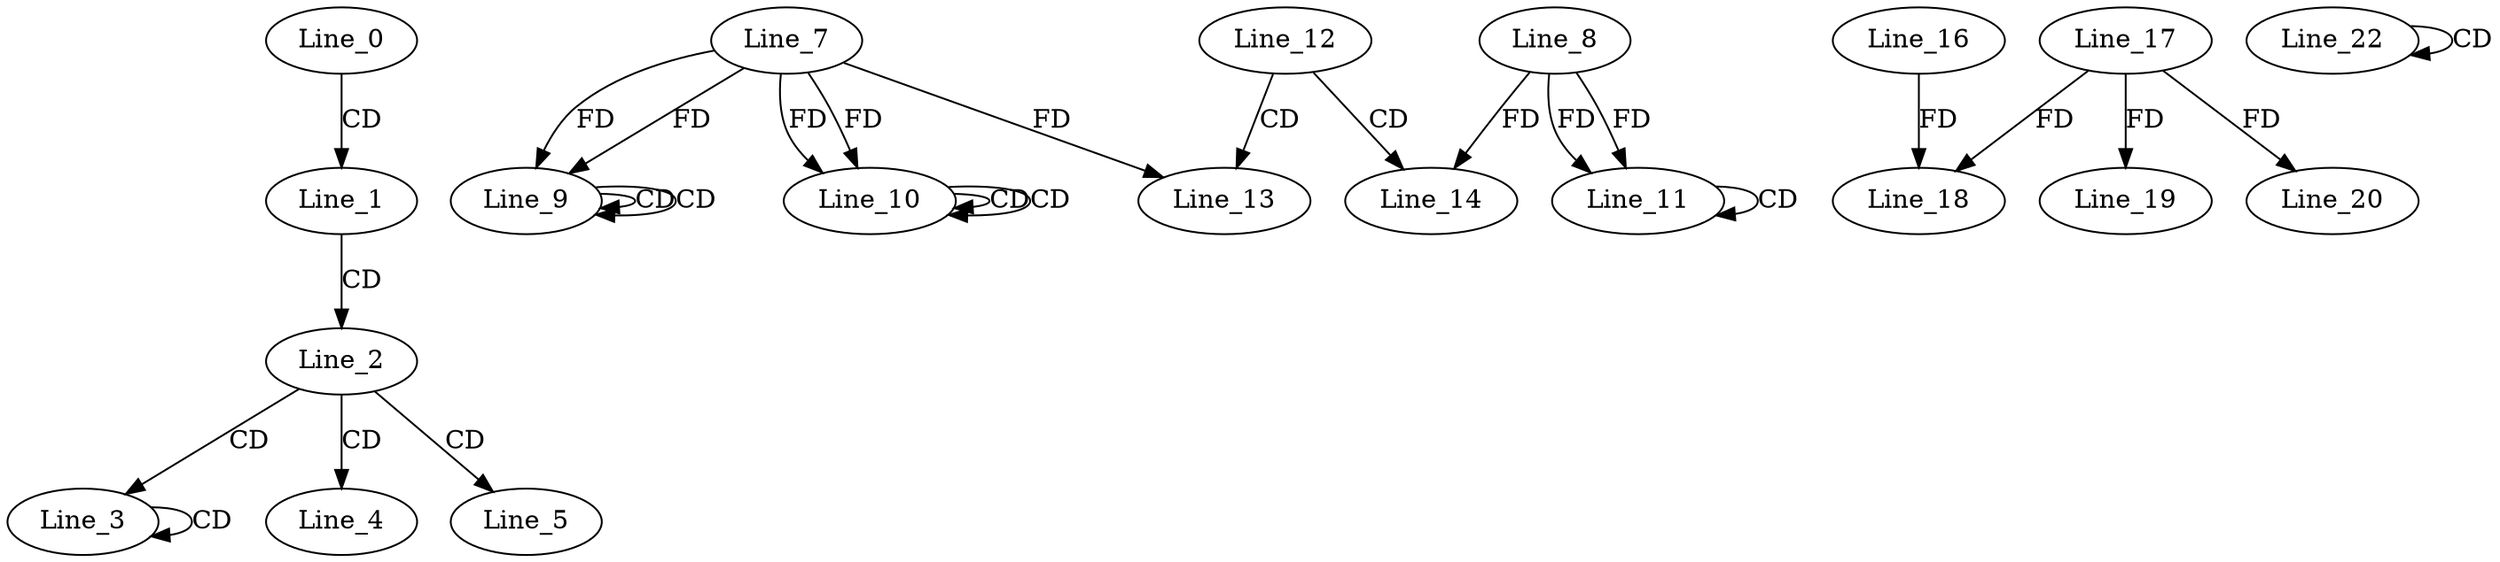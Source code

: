digraph G {
  Line_0;
  Line_1;
  Line_2;
  Line_3;
  Line_3;
  Line_4;
  Line_5;
  Line_9;
  Line_9;
  Line_9;
  Line_7;
  Line_9;
  Line_10;
  Line_10;
  Line_10;
  Line_10;
  Line_11;
  Line_11;
  Line_8;
  Line_11;
  Line_12;
  Line_13;
  Line_13;
  Line_14;
  Line_14;
  Line_16;
  Line_18;
  Line_17;
  Line_19;
  Line_20;
  Line_22;
  Line_22;
  Line_0 -> Line_1 [ label="CD" ];
  Line_1 -> Line_2 [ label="CD" ];
  Line_2 -> Line_3 [ label="CD" ];
  Line_3 -> Line_3 [ label="CD" ];
  Line_2 -> Line_4 [ label="CD" ];
  Line_2 -> Line_5 [ label="CD" ];
  Line_9 -> Line_9 [ label="CD" ];
  Line_9 -> Line_9 [ label="CD" ];
  Line_7 -> Line_9 [ label="FD" ];
  Line_7 -> Line_9 [ label="FD" ];
  Line_10 -> Line_10 [ label="CD" ];
  Line_10 -> Line_10 [ label="CD" ];
  Line_7 -> Line_10 [ label="FD" ];
  Line_7 -> Line_10 [ label="FD" ];
  Line_11 -> Line_11 [ label="CD" ];
  Line_8 -> Line_11 [ label="FD" ];
  Line_8 -> Line_11 [ label="FD" ];
  Line_12 -> Line_13 [ label="CD" ];
  Line_7 -> Line_13 [ label="FD" ];
  Line_12 -> Line_14 [ label="CD" ];
  Line_8 -> Line_14 [ label="FD" ];
  Line_16 -> Line_18 [ label="FD" ];
  Line_17 -> Line_18 [ label="FD" ];
  Line_17 -> Line_19 [ label="FD" ];
  Line_17 -> Line_20 [ label="FD" ];
  Line_22 -> Line_22 [ label="CD" ];
}
